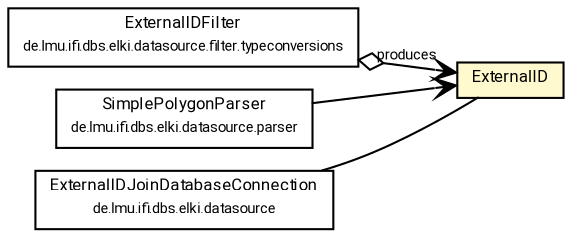 #!/usr/local/bin/dot
#
# Class diagram 
# Generated by UMLGraph version R5_7_2-60-g0e99a6 (http://www.spinellis.gr/umlgraph/)
#

digraph G {
	graph [fontnames="svg"]
	edge [fontname="Roboto",fontsize=7,labelfontname="Roboto",labelfontsize=7,color="black"];
	node [fontname="Roboto",fontcolor="black",fontsize=8,shape=plaintext,margin=0,width=0,height=0];
	nodesep=0.15;
	ranksep=0.25;
	rankdir=LR;
	// de.lmu.ifi.dbs.elki.data.ExternalID
	c4166596 [label=<<table title="de.lmu.ifi.dbs.elki.data.ExternalID" border="0" cellborder="1" cellspacing="0" cellpadding="2" bgcolor="lemonChiffon" href="ExternalID.html" target="_parent">
		<tr><td><table border="0" cellspacing="0" cellpadding="1">
		<tr><td align="center" balign="center"> <font face="Roboto">ExternalID</font> </td></tr>
		</table></td></tr>
		</table>>, URL="ExternalID.html"];
	// de.lmu.ifi.dbs.elki.datasource.filter.typeconversions.ExternalIDFilter
	c4168074 [label=<<table title="de.lmu.ifi.dbs.elki.datasource.filter.typeconversions.ExternalIDFilter" border="0" cellborder="1" cellspacing="0" cellpadding="2" href="../datasource/filter/typeconversions/ExternalIDFilter.html" target="_parent">
		<tr><td><table border="0" cellspacing="0" cellpadding="1">
		<tr><td align="center" balign="center"> <font face="Roboto">ExternalIDFilter</font> </td></tr>
		<tr><td align="center" balign="center"> <font face="Roboto" point-size="7.0">de.lmu.ifi.dbs.elki.datasource.filter.typeconversions</font> </td></tr>
		</table></td></tr>
		</table>>, URL="../datasource/filter/typeconversions/ExternalIDFilter.html"];
	// de.lmu.ifi.dbs.elki.datasource.parser.SimplePolygonParser
	c4168127 [label=<<table title="de.lmu.ifi.dbs.elki.datasource.parser.SimplePolygonParser" border="0" cellborder="1" cellspacing="0" cellpadding="2" href="../datasource/parser/SimplePolygonParser.html" target="_parent">
		<tr><td><table border="0" cellspacing="0" cellpadding="1">
		<tr><td align="center" balign="center"> <font face="Roboto">SimplePolygonParser</font> </td></tr>
		<tr><td align="center" balign="center"> <font face="Roboto" point-size="7.0">de.lmu.ifi.dbs.elki.datasource.parser</font> </td></tr>
		</table></td></tr>
		</table>>, URL="../datasource/parser/SimplePolygonParser.html"];
	// de.lmu.ifi.dbs.elki.datasource.ExternalIDJoinDatabaseConnection
	c4168145 [label=<<table title="de.lmu.ifi.dbs.elki.datasource.ExternalIDJoinDatabaseConnection" border="0" cellborder="1" cellspacing="0" cellpadding="2" href="../datasource/ExternalIDJoinDatabaseConnection.html" target="_parent">
		<tr><td><table border="0" cellspacing="0" cellpadding="1">
		<tr><td align="center" balign="center"> <font face="Roboto">ExternalIDJoinDatabaseConnection</font> </td></tr>
		<tr><td align="center" balign="center"> <font face="Roboto" point-size="7.0">de.lmu.ifi.dbs.elki.datasource</font> </td></tr>
		</table></td></tr>
		</table>>, URL="../datasource/ExternalIDJoinDatabaseConnection.html"];
	// de.lmu.ifi.dbs.elki.datasource.filter.typeconversions.ExternalIDFilter navhas de.lmu.ifi.dbs.elki.data.ExternalID
	c4168074 -> c4166596 [arrowhead=open,arrowtail=ediamond,dir=both,weight=3,label="produces"];
	// de.lmu.ifi.dbs.elki.datasource.ExternalIDJoinDatabaseConnection assoc de.lmu.ifi.dbs.elki.data.ExternalID
	c4168145 -> c4166596 [arrowhead=none,weight=2];
	// de.lmu.ifi.dbs.elki.datasource.parser.SimplePolygonParser navassoc de.lmu.ifi.dbs.elki.data.ExternalID
	c4168127 -> c4166596 [arrowhead=open,weight=1];
}

